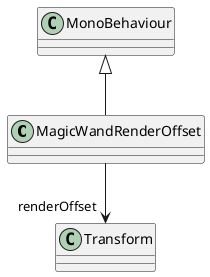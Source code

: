 @startuml
class MagicWandRenderOffset {
}
MonoBehaviour <|-- MagicWandRenderOffset
MagicWandRenderOffset --> "renderOffset" Transform
@enduml
